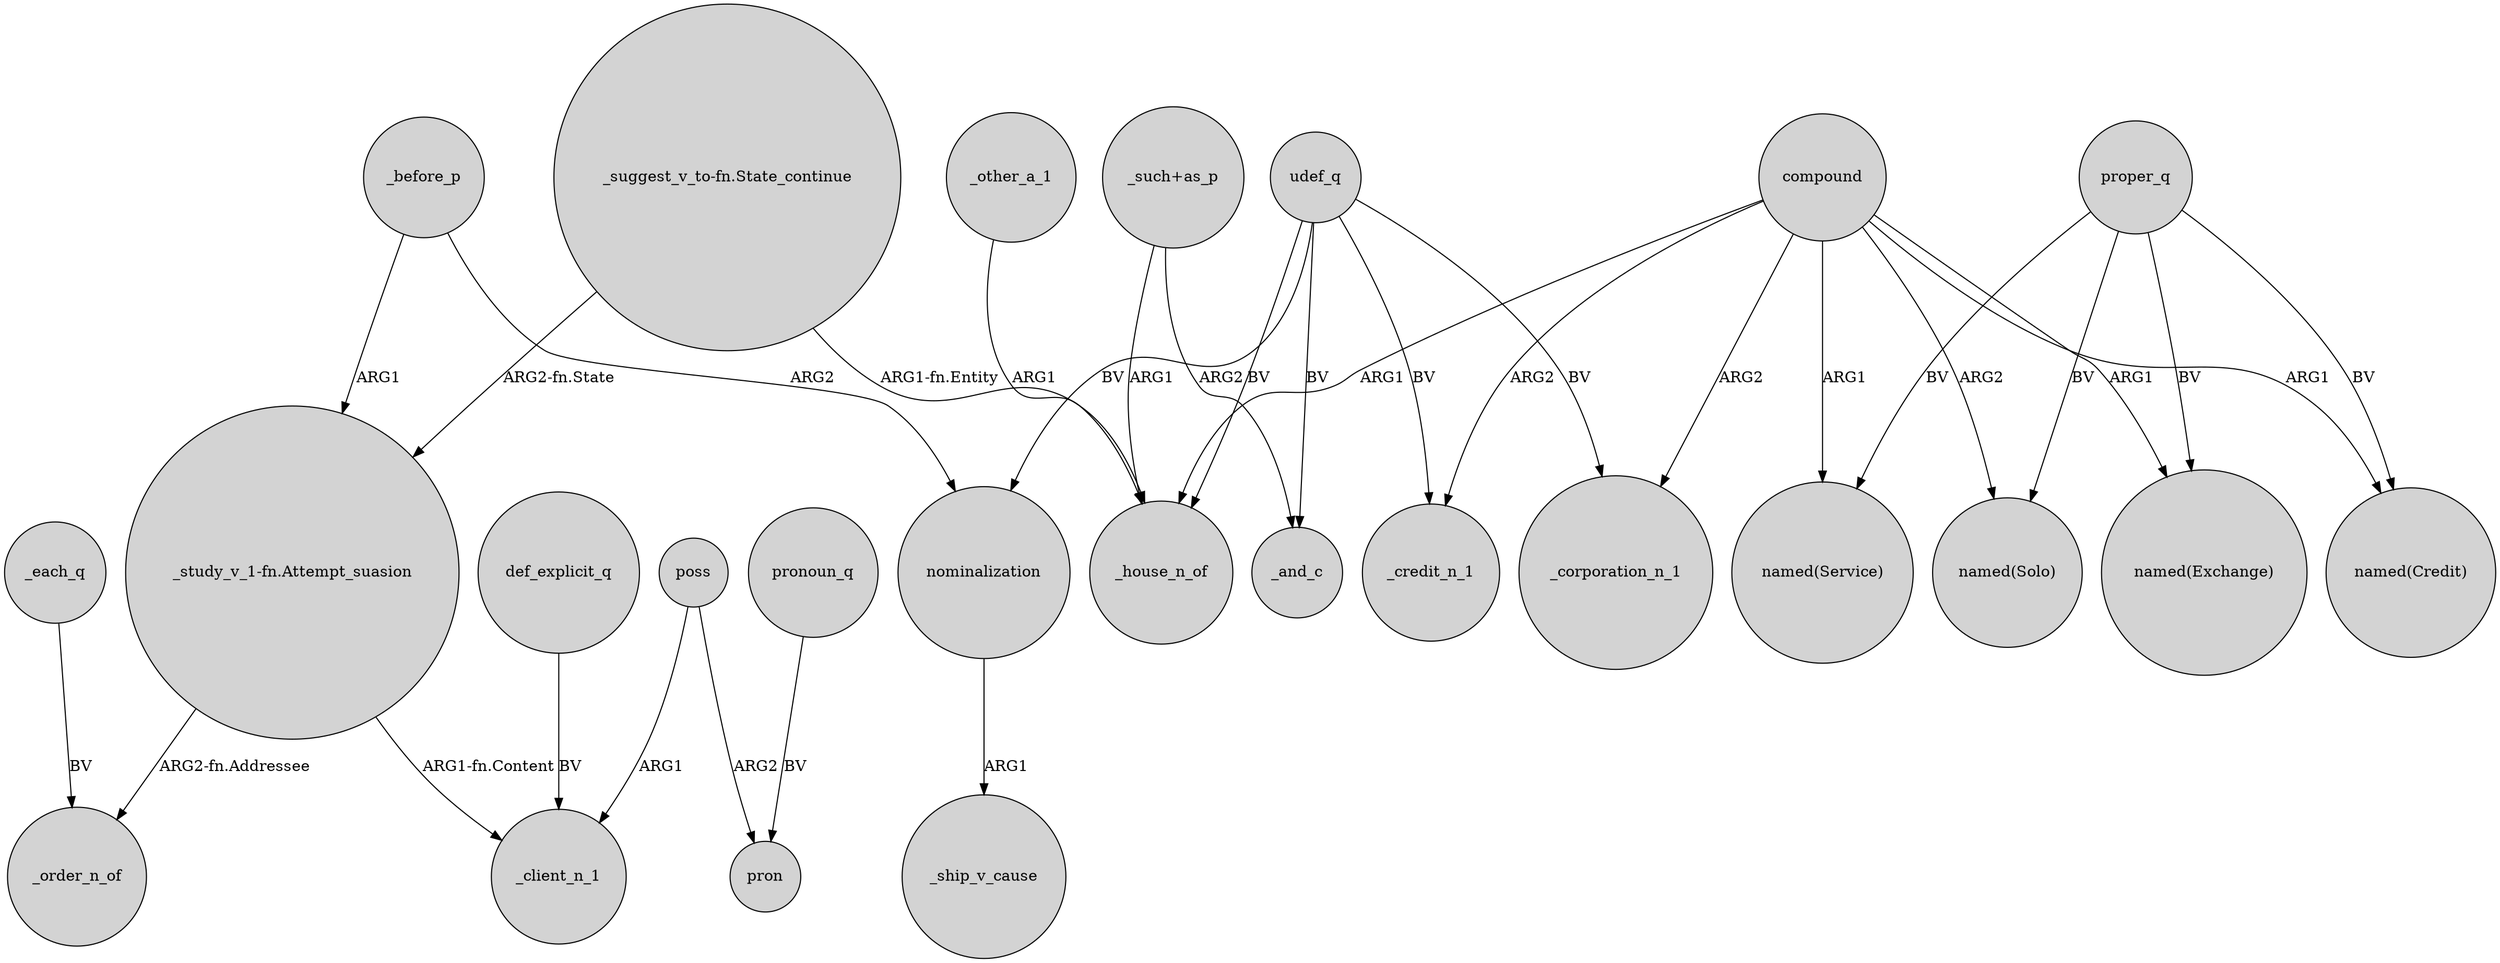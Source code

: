 digraph {
	node [shape=circle style=filled]
	_each_q -> _order_n_of [label=BV]
	compound -> _house_n_of [label=ARG1]
	poss -> _client_n_1 [label=ARG1]
	_before_p -> nominalization [label=ARG2]
	compound -> "named(Exchange)" [label=ARG1]
	udef_q -> nominalization [label=BV]
	"_such+as_p" -> _and_c [label=ARG2]
	proper_q -> "named(Solo)" [label=BV]
	nominalization -> _ship_v_cause [label=ARG1]
	proper_q -> "named(Exchange)" [label=BV]
	udef_q -> _and_c [label=BV]
	proper_q -> "named(Service)" [label=BV]
	"_study_v_1-fn.Attempt_suasion" -> _client_n_1 [label="ARG1-fn.Content"]
	pronoun_q -> pron [label=BV]
	poss -> pron [label=ARG2]
	compound -> "named(Service)" [label=ARG1]
	compound -> "named(Credit)" [label=ARG1]
	"_suggest_v_to-fn.State_continue" -> "_study_v_1-fn.Attempt_suasion" [label="ARG2-fn.State"]
	"_such+as_p" -> _house_n_of [label=ARG1]
	compound -> "named(Solo)" [label=ARG2]
	compound -> _credit_n_1 [label=ARG2]
	udef_q -> _house_n_of [label=BV]
	proper_q -> "named(Credit)" [label=BV]
	_other_a_1 -> _house_n_of [label=ARG1]
	"_suggest_v_to-fn.State_continue" -> _house_n_of [label="ARG1-fn.Entity"]
	udef_q -> _credit_n_1 [label=BV]
	compound -> _corporation_n_1 [label=ARG2]
	udef_q -> _corporation_n_1 [label=BV]
	_before_p -> "_study_v_1-fn.Attempt_suasion" [label=ARG1]
	def_explicit_q -> _client_n_1 [label=BV]
	"_study_v_1-fn.Attempt_suasion" -> _order_n_of [label="ARG2-fn.Addressee"]
}
